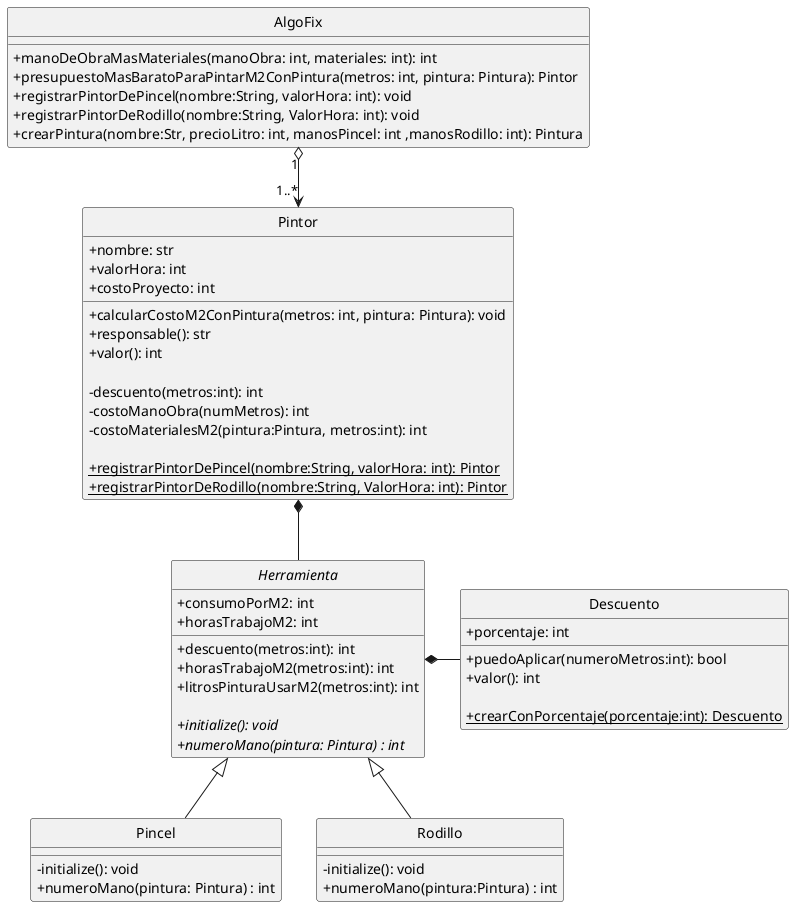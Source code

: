 @startuml DiagramaClase01
    hide circle
    skinparam classAttributeIconSize 0

    class AlgoFix{

    + {method} manoDeObraMasMateriales(manoObra: int, materiales: int): int
    + {method} presupuestoMasBaratoParaPintarM2ConPintura(metros: int, pintura: Pintura): Pintor 
    + {method} registrarPintorDePincel(nombre:String, valorHora: int): void
    + {method} registrarPintorDeRodillo(nombre:String, ValorHora: int): void
    + {method} crearPintura(nombre:Str, precioLitro: int, manosPincel: int ,manosRodillo: int): Pintura
   

    }

    class Pintor{
        + {field} nombre: str
        + {field} valorHora: int
        + {field} costoProyecto: int

        + {method} calcularCostoM2ConPintura(metros: int, pintura: Pintura): void
        + {method} responsable(): str
        + {method} valor(): int

        - {method} descuento(metros:int): int
        - {method} costoManoObra(numMetros): int
        - {method} costoMaterialesM2(pintura:Pintura, metros:int): int

        + {static}{method} registrarPintorDePincel(nombre:String, valorHora: int): Pintor
        + {static}{method} registrarPintorDeRodillo(nombre:String, ValorHora: int): Pintor

    }

    abstract class Herramienta{
        + {field} consumoPorM2: int
        + {field} horasTrabajoM2: int
    
        + {method} descuento(metros:int): int
        + {method} horasTrabajoM2(metros:int): int
        + {method} litrosPinturaUsarM2(metros:int): int

        + {abstract}{method} initialize(): void
        + {abstract}{method} numeroMano(pintura: Pintura) : int
    }

    class Descuento{
        + {field} porcentaje: int

        + {method} puedoAplicar(numeroMetros:int): bool
        + {method} valor(): int

        + {static}{method} crearConPorcentaje(porcentaje:int): Descuento 
    }

    class Pincel{
        - {method} initialize(): void
        + {method} numeroMano(pintura: Pintura) : int
    }

    class Rodillo{
        - {method} initialize(): void
        + {method} numeroMano(pintura:Pintura) : int
    }


    'Asociaciones

    AlgoFix "1" o--> "1..*" Pintor
    
    Pintor *-- Herramienta
    
    Herramienta *- Descuento
    Herramienta <|-- Rodillo
    Herramienta <|-- Pincel

@enduml